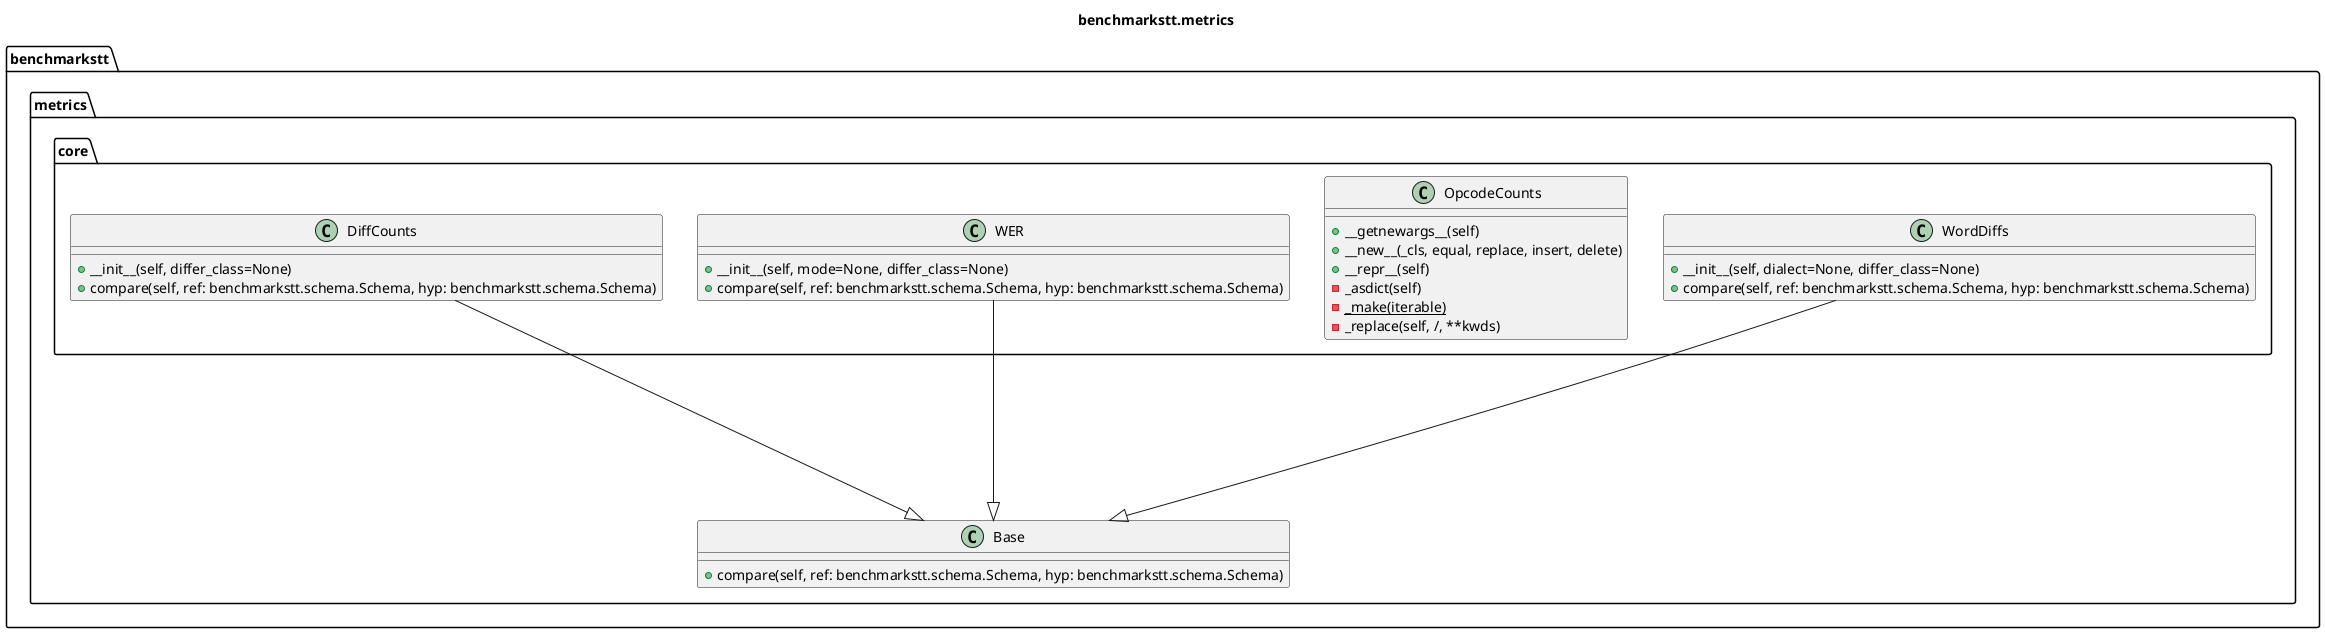 @startuml
title benchmarkstt.metrics

package benchmarkstt.metrics {

	class benchmarkstt.metrics.Base [[https://benchmarkstt.readthedocs.io/en/latest/modules/benchmarkstt.metrics.html#benchmarkstt.metrics.Base]] {
	+compare(self, ref: benchmarkstt.schema.Schema, hyp: benchmarkstt.schema.Schema)
	}
}
package benchmarkstt.metrics.core {

	class benchmarkstt.metrics.core.DiffCounts [[https://benchmarkstt.readthedocs.io/en/latest/modules/benchmarkstt.metrics.core.html#benchmarkstt.metrics.core.DiffCounts]] {
	+__init__(self, differ_class=None)
	+compare(self, ref: benchmarkstt.schema.Schema, hyp: benchmarkstt.schema.Schema)
	}

	class benchmarkstt.metrics.core.OpcodeCounts [[https://benchmarkstt.readthedocs.io/en/latest/modules/benchmarkstt.metrics.core.html#benchmarkstt.metrics.core.OpcodeCounts]] {
	+__getnewargs__(self)
	+__new__(_cls, equal, replace, insert, delete)
	+__repr__(self)
	-_asdict(self)
	{static} -_make(iterable)
	-_replace(self, /, **kwds)
	}

	class benchmarkstt.metrics.core.WER [[https://benchmarkstt.readthedocs.io/en/latest/modules/benchmarkstt.metrics.core.html#benchmarkstt.metrics.core.WER]] {
	+__init__(self, mode=None, differ_class=None)
	+compare(self, ref: benchmarkstt.schema.Schema, hyp: benchmarkstt.schema.Schema)
	}

	class benchmarkstt.metrics.core.WordDiffs [[https://benchmarkstt.readthedocs.io/en/latest/modules/benchmarkstt.metrics.core.html#benchmarkstt.metrics.core.WordDiffs]] {
	+__init__(self, dialect=None, differ_class=None)
	+compare(self, ref: benchmarkstt.schema.Schema, hyp: benchmarkstt.schema.Schema)
	}
}

benchmarkstt.metrics.core.DiffCounts ----|> benchmarkstt.metrics.Base
benchmarkstt.metrics.core.WER ----|> benchmarkstt.metrics.Base
benchmarkstt.metrics.core.WordDiffs ----|> benchmarkstt.metrics.Base
@enduml
